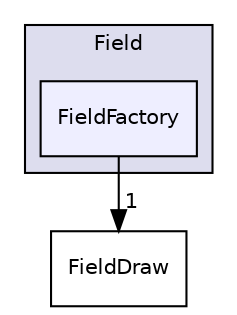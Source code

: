 digraph "C:/HAL/PG関係/03_作成プログラム/03_HAL授業/就職作品/Project/source/03_Object/3D/Field/FieldFactory" {
  compound=true
  node [ fontsize="10", fontname="Helvetica"];
  edge [ labelfontsize="10", labelfontname="Helvetica"];
  subgraph clusterdir_865f2ce4440e448aef5d9dc897cf219f {
    graph [ bgcolor="#ddddee", pencolor="black", label="Field" fontname="Helvetica", fontsize="10", URL="dir_865f2ce4440e448aef5d9dc897cf219f.html"]
  dir_2df4c3a4852401101818c16073c4bb43 [shape=box, label="FieldFactory", style="filled", fillcolor="#eeeeff", pencolor="black", URL="dir_2df4c3a4852401101818c16073c4bb43.html"];
  }
  dir_7c10230bfde56b5acaefa625d4e9944e [shape=box label="FieldDraw" URL="dir_7c10230bfde56b5acaefa625d4e9944e.html"];
  dir_2df4c3a4852401101818c16073c4bb43->dir_7c10230bfde56b5acaefa625d4e9944e [headlabel="1", labeldistance=1.5 headhref="dir_000062_000061.html"];
}
